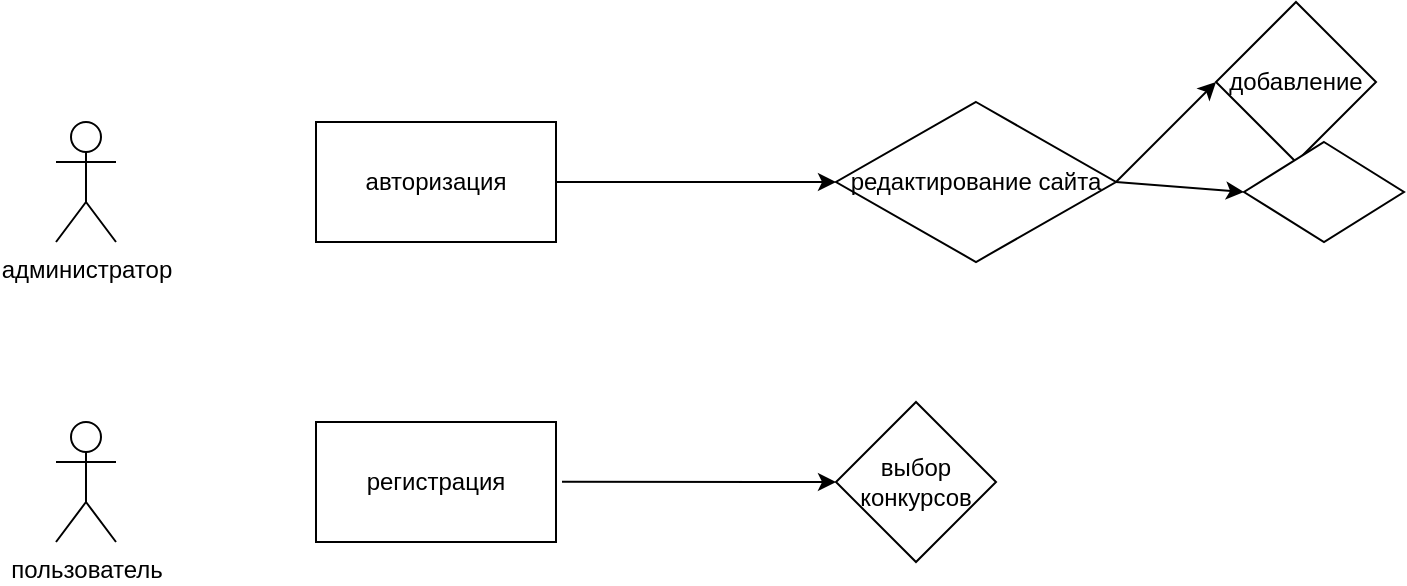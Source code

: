 <mxfile version="24.7.13">
  <diagram name="Страница — 1" id="baKl1D3EgC5RNrYVmaF5">
    <mxGraphModel dx="1399" dy="303" grid="1" gridSize="10" guides="1" tooltips="1" connect="1" arrows="1" fold="1" page="1" pageScale="1" pageWidth="827" pageHeight="1169" math="0" shadow="0">
      <root>
        <mxCell id="0" />
        <mxCell id="1" parent="0" />
        <mxCell id="E2NYxojuZy4zluaw5o4R-1" value="редактирование сайта" style="rhombus;whiteSpace=wrap;html=1;" vertex="1" parent="1">
          <mxGeometry x="130" y="290" width="140" height="80" as="geometry" />
        </mxCell>
        <mxCell id="E2NYxojuZy4zluaw5o4R-2" value="авторизация" style="rounded=0;whiteSpace=wrap;html=1;" vertex="1" parent="1">
          <mxGeometry x="-130" y="300" width="120" height="60" as="geometry" />
        </mxCell>
        <mxCell id="E2NYxojuZy4zluaw5o4R-3" value="" style="endArrow=classic;html=1;rounded=0;exitX=1;exitY=0.5;exitDx=0;exitDy=0;entryX=0;entryY=0.5;entryDx=0;entryDy=0;" edge="1" parent="1" source="E2NYxojuZy4zluaw5o4R-2" target="E2NYxojuZy4zluaw5o4R-1">
          <mxGeometry width="50" height="50" relative="1" as="geometry">
            <mxPoint x="50" y="350" as="sourcePoint" />
            <mxPoint x="100" y="300" as="targetPoint" />
          </mxGeometry>
        </mxCell>
        <mxCell id="E2NYxojuZy4zluaw5o4R-4" value="администратор" style="shape=umlActor;verticalLabelPosition=bottom;verticalAlign=top;html=1;outlineConnect=0;" vertex="1" parent="1">
          <mxGeometry x="-260" y="300" width="30" height="60" as="geometry" />
        </mxCell>
        <mxCell id="E2NYxojuZy4zluaw5o4R-6" value="пользователь" style="shape=umlActor;verticalLabelPosition=bottom;verticalAlign=top;html=1;outlineConnect=0;" vertex="1" parent="1">
          <mxGeometry x="-260" y="450" width="30" height="60" as="geometry" />
        </mxCell>
        <mxCell id="E2NYxojuZy4zluaw5o4R-11" value="регистрация" style="rounded=0;whiteSpace=wrap;html=1;" vertex="1" parent="1">
          <mxGeometry x="-130" y="450" width="120" height="60" as="geometry" />
        </mxCell>
        <mxCell id="E2NYxojuZy4zluaw5o4R-12" value="" style="endArrow=classic;html=1;rounded=0;exitX=1.025;exitY=0.497;exitDx=0;exitDy=0;exitPerimeter=0;" edge="1" parent="1" source="E2NYxojuZy4zluaw5o4R-11">
          <mxGeometry width="50" height="50" relative="1" as="geometry">
            <mxPoint x="20" y="510" as="sourcePoint" />
            <mxPoint x="130" y="480" as="targetPoint" />
          </mxGeometry>
        </mxCell>
        <mxCell id="E2NYxojuZy4zluaw5o4R-13" value="выбор конкурсов" style="rhombus;whiteSpace=wrap;html=1;" vertex="1" parent="1">
          <mxGeometry x="130" y="440" width="80" height="80" as="geometry" />
        </mxCell>
        <mxCell id="E2NYxojuZy4zluaw5o4R-14" value="" style="endArrow=classic;html=1;rounded=0;" edge="1" parent="1">
          <mxGeometry width="50" height="50" relative="1" as="geometry">
            <mxPoint x="270" y="330" as="sourcePoint" />
            <mxPoint x="320" y="280" as="targetPoint" />
          </mxGeometry>
        </mxCell>
        <mxCell id="E2NYxojuZy4zluaw5o4R-15" value="добавление" style="rhombus;whiteSpace=wrap;html=1;" vertex="1" parent="1">
          <mxGeometry x="320" y="240" width="80" height="80" as="geometry" />
        </mxCell>
        <mxCell id="E2NYxojuZy4zluaw5o4R-16" value="" style="endArrow=classic;html=1;rounded=0;exitX=1;exitY=0.5;exitDx=0;exitDy=0;entryX=0;entryY=0.5;entryDx=0;entryDy=0;" edge="1" parent="1" source="E2NYxojuZy4zluaw5o4R-1" target="E2NYxojuZy4zluaw5o4R-17">
          <mxGeometry width="50" height="50" relative="1" as="geometry">
            <mxPoint x="280" y="380" as="sourcePoint" />
            <mxPoint x="330" y="330" as="targetPoint" />
          </mxGeometry>
        </mxCell>
        <mxCell id="E2NYxojuZy4zluaw5o4R-17" value="" style="rhombus;whiteSpace=wrap;html=1;" vertex="1" parent="1">
          <mxGeometry x="334" y="310" width="80" height="50" as="geometry" />
        </mxCell>
        <mxCell id="E2NYxojuZy4zluaw5o4R-18" style="edgeStyle=orthogonalEdgeStyle;rounded=0;orthogonalLoop=1;jettySize=auto;html=1;exitX=0.5;exitY=1;exitDx=0;exitDy=0;" edge="1" parent="1" source="E2NYxojuZy4zluaw5o4R-17" target="E2NYxojuZy4zluaw5o4R-17">
          <mxGeometry relative="1" as="geometry" />
        </mxCell>
      </root>
    </mxGraphModel>
  </diagram>
</mxfile>
